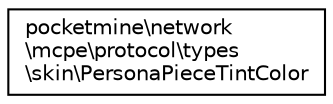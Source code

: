 digraph "Graphical Class Hierarchy"
{
 // INTERACTIVE_SVG=YES
 // LATEX_PDF_SIZE
  edge [fontname="Helvetica",fontsize="10",labelfontname="Helvetica",labelfontsize="10"];
  node [fontname="Helvetica",fontsize="10",shape=record];
  rankdir="LR";
  Node0 [label="pocketmine\\network\l\\mcpe\\protocol\\types\l\\skin\\PersonaPieceTintColor",height=0.2,width=0.4,color="black", fillcolor="white", style="filled",URL="$d8/da9/classpocketmine_1_1network_1_1mcpe_1_1protocol_1_1types_1_1skin_1_1_persona_piece_tint_color.html",tooltip=" "];
}
